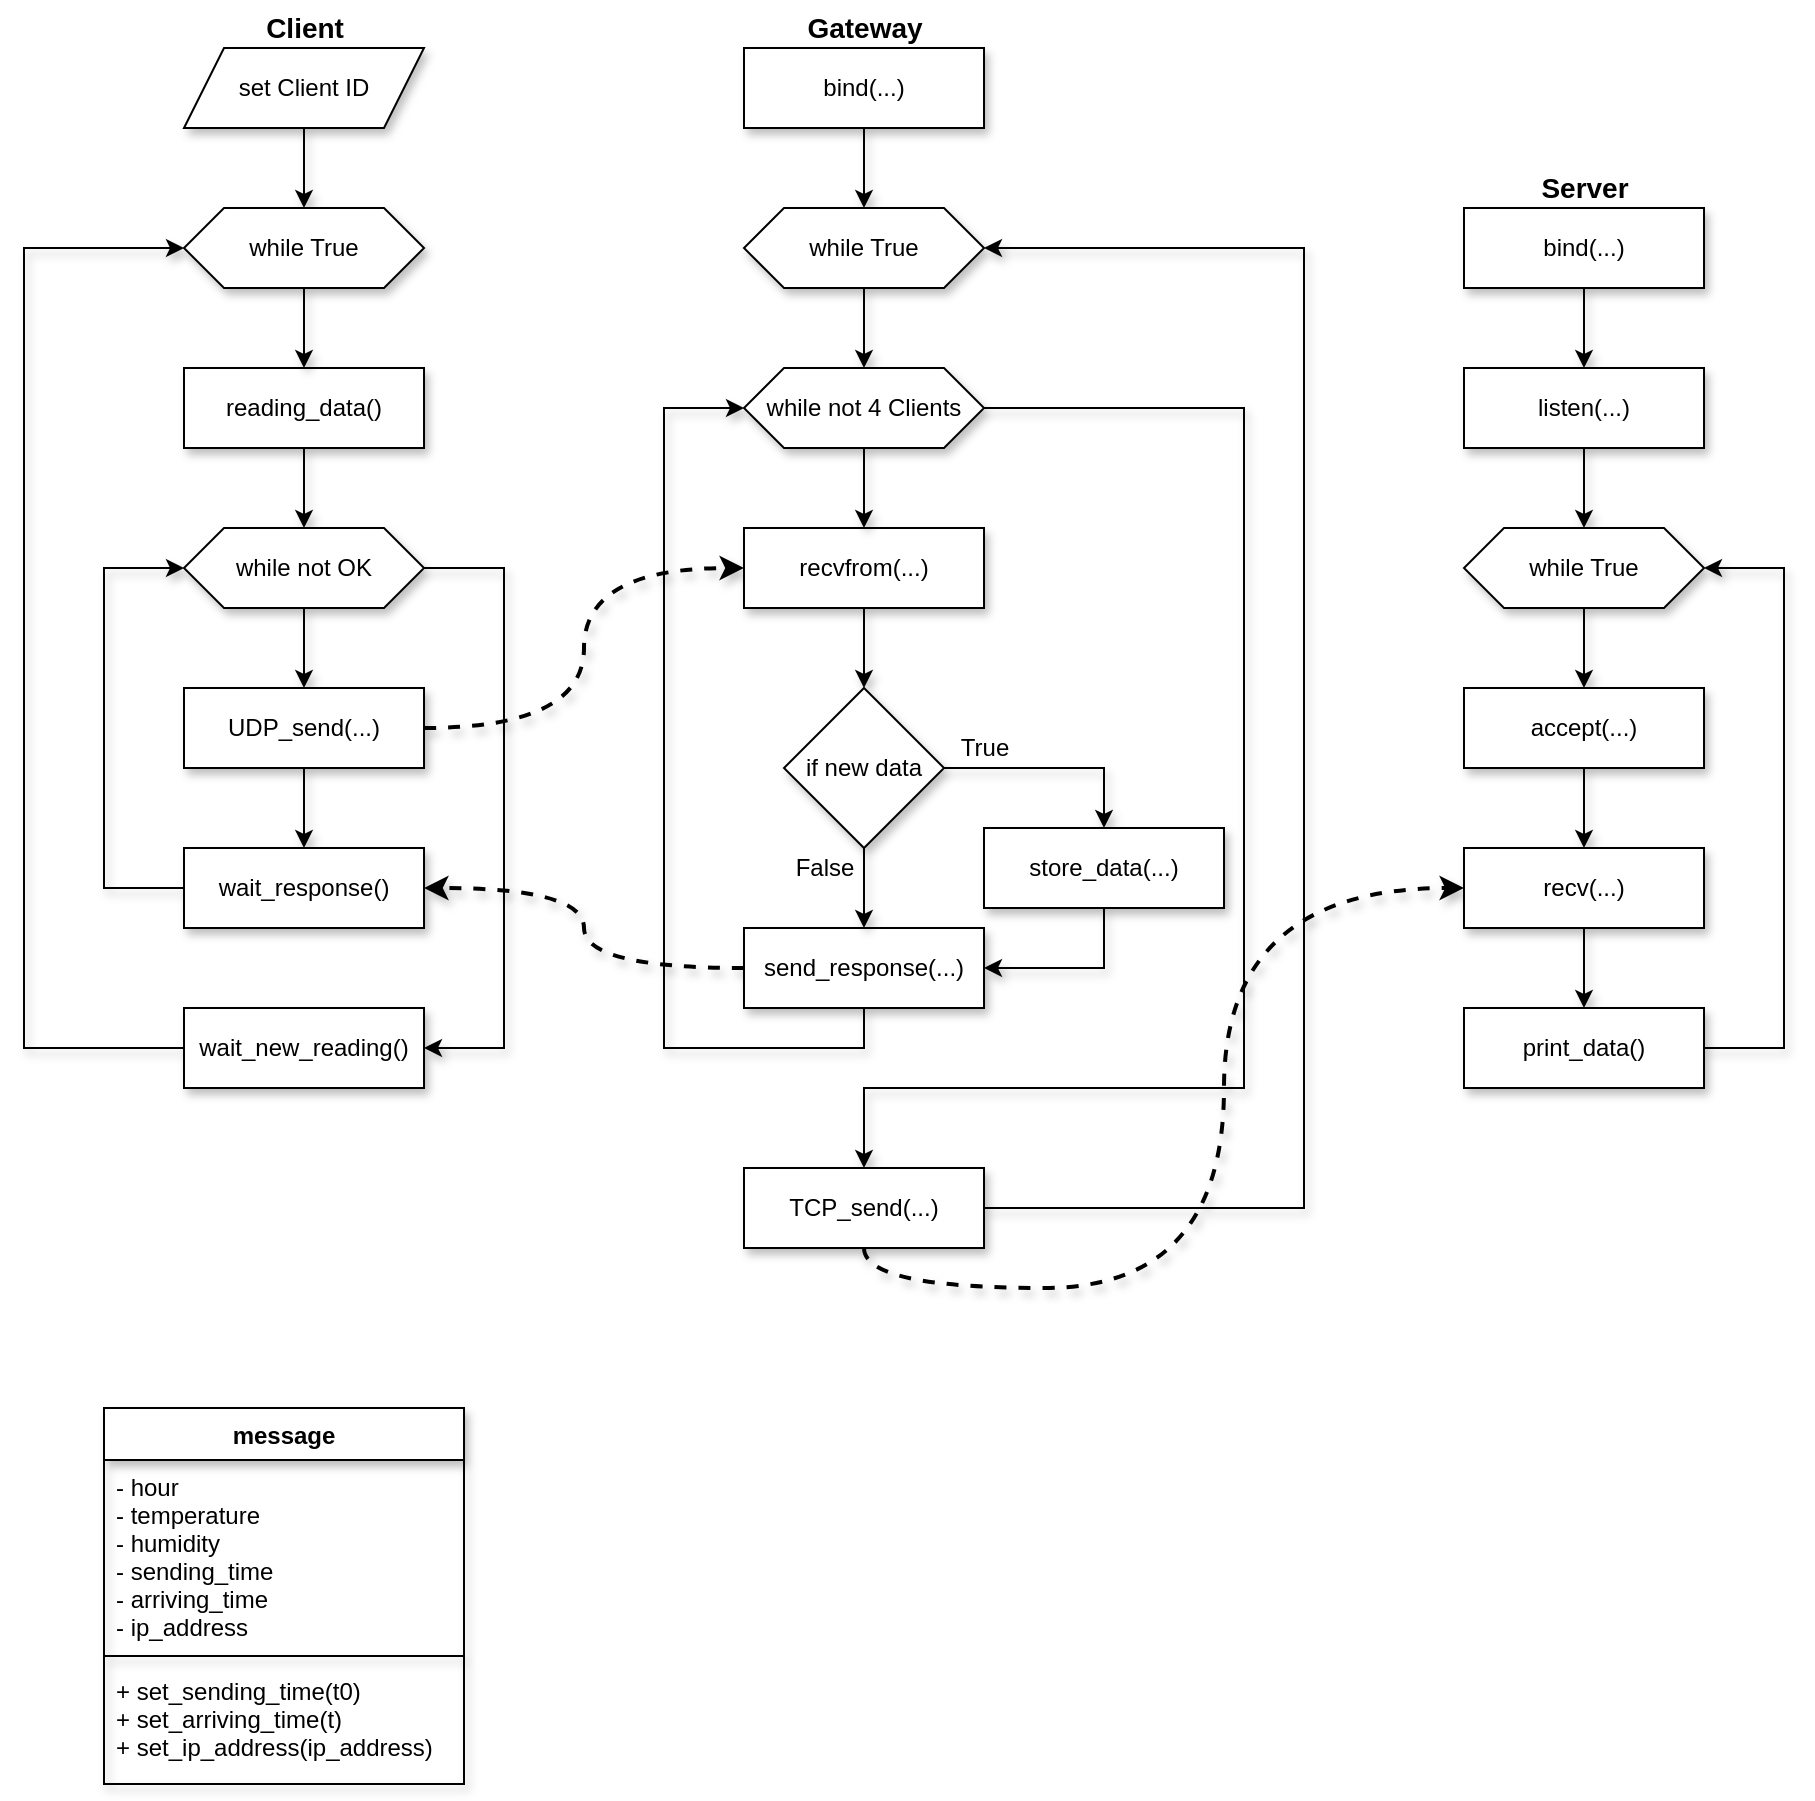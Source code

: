 <mxfile version="14.6.12" type="github">
  <diagram id="C5RBs43oDa-KdzZeNtuy" name="Page-1">
    <mxGraphModel dx="1209" dy="586" grid="1" gridSize="10" guides="1" tooltips="1" connect="1" arrows="1" fold="1" page="1" pageScale="1" pageWidth="827" pageHeight="1169" math="0" shadow="0">
      <root>
        <mxCell id="WIyWlLk6GJQsqaUBKTNV-0" />
        <mxCell id="WIyWlLk6GJQsqaUBKTNV-1" parent="WIyWlLk6GJQsqaUBKTNV-0" />
        <mxCell id="ryvJrCakK2CLiXPUiGEm-2" value="&lt;b&gt;&lt;font style=&quot;font-size: 14px&quot;&gt;Client&lt;/font&gt;&lt;/b&gt;" style="text;html=1;align=center;verticalAlign=middle;resizable=0;points=[];autosize=1;strokeColor=none;shadow=1;" parent="WIyWlLk6GJQsqaUBKTNV-1" vertex="1">
          <mxGeometry x="155" y="20" width="50" height="20" as="geometry" />
        </mxCell>
        <mxCell id="ryvJrCakK2CLiXPUiGEm-8" style="edgeStyle=orthogonalEdgeStyle;rounded=0;orthogonalLoop=1;jettySize=auto;html=1;entryX=0.5;entryY=0;entryDx=0;entryDy=0;shadow=1;" parent="WIyWlLk6GJQsqaUBKTNV-1" source="ryvJrCakK2CLiXPUiGEm-3" target="ryvJrCakK2CLiXPUiGEm-7" edge="1">
          <mxGeometry relative="1" as="geometry" />
        </mxCell>
        <mxCell id="ryvJrCakK2CLiXPUiGEm-3" value="&lt;span&gt;set Client ID&lt;/span&gt;" style="shape=parallelogram;perimeter=parallelogramPerimeter;whiteSpace=wrap;html=1;fixedSize=1;shadow=1;" parent="WIyWlLk6GJQsqaUBKTNV-1" vertex="1">
          <mxGeometry x="120" y="40" width="120" height="40" as="geometry" />
        </mxCell>
        <mxCell id="ryvJrCakK2CLiXPUiGEm-11" style="edgeStyle=orthogonalEdgeStyle;rounded=0;orthogonalLoop=1;jettySize=auto;html=1;shadow=1;" parent="WIyWlLk6GJQsqaUBKTNV-1" source="ryvJrCakK2CLiXPUiGEm-5" target="ryvJrCakK2CLiXPUiGEm-10" edge="1">
          <mxGeometry relative="1" as="geometry" />
        </mxCell>
        <mxCell id="ryvJrCakK2CLiXPUiGEm-5" value="reading_data()" style="rounded=0;whiteSpace=wrap;html=1;shadow=1;" parent="WIyWlLk6GJQsqaUBKTNV-1" vertex="1">
          <mxGeometry x="120" y="200" width="120" height="40" as="geometry" />
        </mxCell>
        <mxCell id="ryvJrCakK2CLiXPUiGEm-9" style="edgeStyle=orthogonalEdgeStyle;rounded=0;orthogonalLoop=1;jettySize=auto;html=1;shadow=1;" parent="WIyWlLk6GJQsqaUBKTNV-1" source="ryvJrCakK2CLiXPUiGEm-7" target="ryvJrCakK2CLiXPUiGEm-5" edge="1">
          <mxGeometry relative="1" as="geometry" />
        </mxCell>
        <mxCell id="ryvJrCakK2CLiXPUiGEm-7" value="while True" style="shape=hexagon;perimeter=hexagonPerimeter2;whiteSpace=wrap;html=1;fixedSize=1;shadow=1;" parent="WIyWlLk6GJQsqaUBKTNV-1" vertex="1">
          <mxGeometry x="120" y="120" width="120" height="40" as="geometry" />
        </mxCell>
        <mxCell id="ryvJrCakK2CLiXPUiGEm-18" style="edgeStyle=orthogonalEdgeStyle;rounded=0;orthogonalLoop=1;jettySize=auto;html=1;entryX=0.5;entryY=0;entryDx=0;entryDy=0;shadow=1;" parent="WIyWlLk6GJQsqaUBKTNV-1" source="ryvJrCakK2CLiXPUiGEm-10" target="ryvJrCakK2CLiXPUiGEm-17" edge="1">
          <mxGeometry relative="1" as="geometry" />
        </mxCell>
        <mxCell id="ryvJrCakK2CLiXPUiGEm-24" style="edgeStyle=orthogonalEdgeStyle;rounded=0;orthogonalLoop=1;jettySize=auto;html=1;entryX=1;entryY=0.5;entryDx=0;entryDy=0;exitX=1;exitY=0.5;exitDx=0;exitDy=0;shadow=1;" parent="WIyWlLk6GJQsqaUBKTNV-1" source="ryvJrCakK2CLiXPUiGEm-10" target="ryvJrCakK2CLiXPUiGEm-12" edge="1">
          <mxGeometry relative="1" as="geometry">
            <Array as="points">
              <mxPoint x="280" y="300" />
              <mxPoint x="280" y="540" />
            </Array>
          </mxGeometry>
        </mxCell>
        <mxCell id="ryvJrCakK2CLiXPUiGEm-10" value="while not OK" style="shape=hexagon;perimeter=hexagonPerimeter2;whiteSpace=wrap;html=1;fixedSize=1;shadow=1;" parent="WIyWlLk6GJQsqaUBKTNV-1" vertex="1">
          <mxGeometry x="120" y="280" width="120" height="40" as="geometry" />
        </mxCell>
        <mxCell id="ryvJrCakK2CLiXPUiGEm-14" style="edgeStyle=orthogonalEdgeStyle;rounded=0;orthogonalLoop=1;jettySize=auto;html=1;entryX=0;entryY=0.5;entryDx=0;entryDy=0;exitX=0;exitY=0.5;exitDx=0;exitDy=0;shadow=1;" parent="WIyWlLk6GJQsqaUBKTNV-1" source="ryvJrCakK2CLiXPUiGEm-12" target="ryvJrCakK2CLiXPUiGEm-7" edge="1">
          <mxGeometry relative="1" as="geometry">
            <Array as="points">
              <mxPoint x="40" y="540" />
              <mxPoint x="40" y="140" />
            </Array>
          </mxGeometry>
        </mxCell>
        <mxCell id="ryvJrCakK2CLiXPUiGEm-12" value="wait_new_reading()" style="rounded=0;whiteSpace=wrap;html=1;shadow=1;" parent="WIyWlLk6GJQsqaUBKTNV-1" vertex="1">
          <mxGeometry x="120" y="520" width="120" height="40" as="geometry" />
        </mxCell>
        <mxCell id="ryvJrCakK2CLiXPUiGEm-20" style="edgeStyle=orthogonalEdgeStyle;rounded=0;orthogonalLoop=1;jettySize=auto;html=1;entryX=0.5;entryY=0;entryDx=0;entryDy=0;shadow=1;" parent="WIyWlLk6GJQsqaUBKTNV-1" source="ryvJrCakK2CLiXPUiGEm-17" target="ryvJrCakK2CLiXPUiGEm-19" edge="1">
          <mxGeometry relative="1" as="geometry" />
        </mxCell>
        <mxCell id="ryvJrCakK2CLiXPUiGEm-42" style="edgeStyle=orthogonalEdgeStyle;orthogonalLoop=1;jettySize=auto;html=1;entryX=0;entryY=0.5;entryDx=0;entryDy=0;curved=1;dashed=1;strokeWidth=2;shadow=1;" parent="WIyWlLk6GJQsqaUBKTNV-1" source="ryvJrCakK2CLiXPUiGEm-17" target="ryvJrCakK2CLiXPUiGEm-29" edge="1">
          <mxGeometry relative="1" as="geometry" />
        </mxCell>
        <mxCell id="ryvJrCakK2CLiXPUiGEm-17" value="UDP_send(...)" style="rounded=0;whiteSpace=wrap;html=1;shadow=1;" parent="WIyWlLk6GJQsqaUBKTNV-1" vertex="1">
          <mxGeometry x="120" y="360" width="120" height="40" as="geometry" />
        </mxCell>
        <mxCell id="ryvJrCakK2CLiXPUiGEm-22" style="edgeStyle=orthogonalEdgeStyle;rounded=0;orthogonalLoop=1;jettySize=auto;html=1;entryX=0;entryY=0.5;entryDx=0;entryDy=0;exitX=0;exitY=0.5;exitDx=0;exitDy=0;shadow=1;" parent="WIyWlLk6GJQsqaUBKTNV-1" source="ryvJrCakK2CLiXPUiGEm-19" target="ryvJrCakK2CLiXPUiGEm-10" edge="1">
          <mxGeometry relative="1" as="geometry">
            <Array as="points">
              <mxPoint x="80" y="460" />
              <mxPoint x="80" y="300" />
            </Array>
          </mxGeometry>
        </mxCell>
        <mxCell id="ryvJrCakK2CLiXPUiGEm-19" value="wait_response()" style="rounded=0;whiteSpace=wrap;html=1;shadow=1;" parent="WIyWlLk6GJQsqaUBKTNV-1" vertex="1">
          <mxGeometry x="120" y="440" width="120" height="40" as="geometry" />
        </mxCell>
        <mxCell id="ryvJrCakK2CLiXPUiGEm-28" style="edgeStyle=orthogonalEdgeStyle;rounded=0;orthogonalLoop=1;jettySize=auto;html=1;entryX=0.5;entryY=0;entryDx=0;entryDy=0;shadow=1;" parent="WIyWlLk6GJQsqaUBKTNV-1" source="ryvJrCakK2CLiXPUiGEm-25" target="ryvJrCakK2CLiXPUiGEm-27" edge="1">
          <mxGeometry relative="1" as="geometry" />
        </mxCell>
        <mxCell id="ryvJrCakK2CLiXPUiGEm-25" value="bind(...)" style="rounded=0;whiteSpace=wrap;html=1;shadow=1;" parent="WIyWlLk6GJQsqaUBKTNV-1" vertex="1">
          <mxGeometry x="400" y="40" width="120" height="40" as="geometry" />
        </mxCell>
        <mxCell id="ryvJrCakK2CLiXPUiGEm-26" value="&lt;b&gt;&lt;font style=&quot;font-size: 14px&quot;&gt;Gateway&lt;/font&gt;&lt;/b&gt;" style="text;html=1;align=center;verticalAlign=middle;resizable=0;points=[];autosize=1;strokeColor=none;shadow=1;" parent="WIyWlLk6GJQsqaUBKTNV-1" vertex="1">
          <mxGeometry x="425" y="20" width="70" height="20" as="geometry" />
        </mxCell>
        <mxCell id="ryvJrCakK2CLiXPUiGEm-46" style="edgeStyle=orthogonalEdgeStyle;curved=1;orthogonalLoop=1;jettySize=auto;html=1;entryX=0.5;entryY=0;entryDx=0;entryDy=0;strokeWidth=1;shadow=1;" parent="WIyWlLk6GJQsqaUBKTNV-1" source="ryvJrCakK2CLiXPUiGEm-27" target="ryvJrCakK2CLiXPUiGEm-44" edge="1">
          <mxGeometry relative="1" as="geometry" />
        </mxCell>
        <mxCell id="ryvJrCakK2CLiXPUiGEm-27" value="while True" style="shape=hexagon;perimeter=hexagonPerimeter2;whiteSpace=wrap;html=1;fixedSize=1;shadow=1;" parent="WIyWlLk6GJQsqaUBKTNV-1" vertex="1">
          <mxGeometry x="400" y="120" width="120" height="40" as="geometry" />
        </mxCell>
        <mxCell id="ryvJrCakK2CLiXPUiGEm-39" style="edgeStyle=orthogonalEdgeStyle;rounded=0;orthogonalLoop=1;jettySize=auto;html=1;entryX=0.5;entryY=0;entryDx=0;entryDy=0;shadow=1;" parent="WIyWlLk6GJQsqaUBKTNV-1" source="ryvJrCakK2CLiXPUiGEm-29" target="ryvJrCakK2CLiXPUiGEm-32" edge="1">
          <mxGeometry relative="1" as="geometry" />
        </mxCell>
        <mxCell id="ryvJrCakK2CLiXPUiGEm-29" value="recvfrom(...)" style="rounded=0;whiteSpace=wrap;html=1;shadow=1;" parent="WIyWlLk6GJQsqaUBKTNV-1" vertex="1">
          <mxGeometry x="400" y="280" width="120" height="40" as="geometry" />
        </mxCell>
        <mxCell id="ryvJrCakK2CLiXPUiGEm-43" style="edgeStyle=orthogonalEdgeStyle;curved=1;orthogonalLoop=1;jettySize=auto;html=1;entryX=1;entryY=0.5;entryDx=0;entryDy=0;dashed=1;strokeWidth=2;shadow=1;" parent="WIyWlLk6GJQsqaUBKTNV-1" source="ryvJrCakK2CLiXPUiGEm-31" target="ryvJrCakK2CLiXPUiGEm-19" edge="1">
          <mxGeometry relative="1" as="geometry" />
        </mxCell>
        <mxCell id="ryvJrCakK2CLiXPUiGEm-48" style="edgeStyle=orthogonalEdgeStyle;rounded=0;orthogonalLoop=1;jettySize=auto;html=1;entryX=0;entryY=0.5;entryDx=0;entryDy=0;strokeWidth=1;exitX=0.5;exitY=1;exitDx=0;exitDy=0;shadow=1;" parent="WIyWlLk6GJQsqaUBKTNV-1" source="ryvJrCakK2CLiXPUiGEm-31" target="ryvJrCakK2CLiXPUiGEm-44" edge="1">
          <mxGeometry relative="1" as="geometry">
            <Array as="points">
              <mxPoint x="460" y="540" />
              <mxPoint x="360" y="540" />
              <mxPoint x="360" y="220" />
            </Array>
          </mxGeometry>
        </mxCell>
        <mxCell id="ryvJrCakK2CLiXPUiGEm-31" value="send_response(...)" style="rounded=0;whiteSpace=wrap;html=1;shadow=1;" parent="WIyWlLk6GJQsqaUBKTNV-1" vertex="1">
          <mxGeometry x="400" y="480" width="120" height="40" as="geometry" />
        </mxCell>
        <mxCell id="ryvJrCakK2CLiXPUiGEm-34" style="edgeStyle=orthogonalEdgeStyle;rounded=0;orthogonalLoop=1;jettySize=auto;html=1;shadow=1;" parent="WIyWlLk6GJQsqaUBKTNV-1" source="ryvJrCakK2CLiXPUiGEm-32" target="ryvJrCakK2CLiXPUiGEm-31" edge="1">
          <mxGeometry relative="1" as="geometry" />
        </mxCell>
        <mxCell id="ryvJrCakK2CLiXPUiGEm-37" style="edgeStyle=orthogonalEdgeStyle;rounded=0;orthogonalLoop=1;jettySize=auto;html=1;entryX=0.5;entryY=0;entryDx=0;entryDy=0;shadow=1;" parent="WIyWlLk6GJQsqaUBKTNV-1" source="ryvJrCakK2CLiXPUiGEm-32" target="ryvJrCakK2CLiXPUiGEm-36" edge="1">
          <mxGeometry relative="1" as="geometry" />
        </mxCell>
        <mxCell id="ryvJrCakK2CLiXPUiGEm-32" value="if new data" style="rhombus;whiteSpace=wrap;html=1;shadow=1;" parent="WIyWlLk6GJQsqaUBKTNV-1" vertex="1">
          <mxGeometry x="420" y="360" width="80" height="80" as="geometry" />
        </mxCell>
        <mxCell id="ryvJrCakK2CLiXPUiGEm-38" style="edgeStyle=orthogonalEdgeStyle;rounded=0;orthogonalLoop=1;jettySize=auto;html=1;entryX=1;entryY=0.5;entryDx=0;entryDy=0;exitX=0.5;exitY=1;exitDx=0;exitDy=0;shadow=1;" parent="WIyWlLk6GJQsqaUBKTNV-1" source="ryvJrCakK2CLiXPUiGEm-36" target="ryvJrCakK2CLiXPUiGEm-31" edge="1">
          <mxGeometry relative="1" as="geometry" />
        </mxCell>
        <mxCell id="ryvJrCakK2CLiXPUiGEm-36" value="store_data(...)" style="rounded=0;whiteSpace=wrap;html=1;shadow=1;" parent="WIyWlLk6GJQsqaUBKTNV-1" vertex="1">
          <mxGeometry x="520" y="430" width="120" height="40" as="geometry" />
        </mxCell>
        <mxCell id="ryvJrCakK2CLiXPUiGEm-40" value="True" style="text;html=1;align=center;verticalAlign=middle;resizable=0;points=[];autosize=1;strokeColor=none;shadow=1;" parent="WIyWlLk6GJQsqaUBKTNV-1" vertex="1">
          <mxGeometry x="500" y="380" width="40" height="20" as="geometry" />
        </mxCell>
        <mxCell id="ryvJrCakK2CLiXPUiGEm-41" value="False" style="text;html=1;align=center;verticalAlign=middle;resizable=0;points=[];autosize=1;strokeColor=none;shadow=1;" parent="WIyWlLk6GJQsqaUBKTNV-1" vertex="1">
          <mxGeometry x="420" y="440" width="40" height="20" as="geometry" />
        </mxCell>
        <mxCell id="ryvJrCakK2CLiXPUiGEm-45" style="edgeStyle=orthogonalEdgeStyle;curved=1;orthogonalLoop=1;jettySize=auto;html=1;entryX=0.5;entryY=0;entryDx=0;entryDy=0;strokeWidth=1;shadow=1;" parent="WIyWlLk6GJQsqaUBKTNV-1" source="ryvJrCakK2CLiXPUiGEm-44" target="ryvJrCakK2CLiXPUiGEm-29" edge="1">
          <mxGeometry relative="1" as="geometry" />
        </mxCell>
        <mxCell id="ryvJrCakK2CLiXPUiGEm-50" style="edgeStyle=orthogonalEdgeStyle;rounded=0;orthogonalLoop=1;jettySize=auto;html=1;entryX=0.5;entryY=0;entryDx=0;entryDy=0;strokeWidth=1;exitX=1;exitY=0.5;exitDx=0;exitDy=0;shadow=1;" parent="WIyWlLk6GJQsqaUBKTNV-1" source="ryvJrCakK2CLiXPUiGEm-44" target="ryvJrCakK2CLiXPUiGEm-49" edge="1">
          <mxGeometry relative="1" as="geometry">
            <Array as="points">
              <mxPoint x="650" y="220" />
              <mxPoint x="650" y="560" />
              <mxPoint x="460" y="560" />
            </Array>
          </mxGeometry>
        </mxCell>
        <mxCell id="ryvJrCakK2CLiXPUiGEm-44" value="while not 4 Clients" style="shape=hexagon;perimeter=hexagonPerimeter2;whiteSpace=wrap;html=1;fixedSize=1;shadow=1;" parent="WIyWlLk6GJQsqaUBKTNV-1" vertex="1">
          <mxGeometry x="400" y="200" width="120" height="40" as="geometry" />
        </mxCell>
        <mxCell id="ryvJrCakK2CLiXPUiGEm-51" style="edgeStyle=orthogonalEdgeStyle;rounded=0;orthogonalLoop=1;jettySize=auto;html=1;entryX=1;entryY=0.5;entryDx=0;entryDy=0;strokeWidth=1;shadow=1;" parent="WIyWlLk6GJQsqaUBKTNV-1" source="ryvJrCakK2CLiXPUiGEm-49" target="ryvJrCakK2CLiXPUiGEm-27" edge="1">
          <mxGeometry relative="1" as="geometry">
            <Array as="points">
              <mxPoint x="680" y="620" />
              <mxPoint x="680" y="140" />
            </Array>
          </mxGeometry>
        </mxCell>
        <mxCell id="ryvJrCakK2CLiXPUiGEm-49" value="TCP_send(...)" style="rounded=0;whiteSpace=wrap;html=1;shadow=1;" parent="WIyWlLk6GJQsqaUBKTNV-1" vertex="1">
          <mxGeometry x="400" y="600" width="120" height="40" as="geometry" />
        </mxCell>
        <mxCell id="ryvJrCakK2CLiXPUiGEm-56" style="edgeStyle=orthogonalEdgeStyle;rounded=0;orthogonalLoop=1;jettySize=auto;html=1;entryX=0.5;entryY=0;entryDx=0;entryDy=0;strokeWidth=1;shadow=1;" parent="WIyWlLk6GJQsqaUBKTNV-1" source="ryvJrCakK2CLiXPUiGEm-53" target="ryvJrCakK2CLiXPUiGEm-55" edge="1">
          <mxGeometry relative="1" as="geometry" />
        </mxCell>
        <mxCell id="ryvJrCakK2CLiXPUiGEm-53" value="bind(...)" style="rounded=0;whiteSpace=wrap;html=1;shadow=1;" parent="WIyWlLk6GJQsqaUBKTNV-1" vertex="1">
          <mxGeometry x="760" y="120" width="120" height="40" as="geometry" />
        </mxCell>
        <mxCell id="ryvJrCakK2CLiXPUiGEm-64" style="edgeStyle=orthogonalEdgeStyle;rounded=0;orthogonalLoop=1;jettySize=auto;html=1;entryX=0.5;entryY=0;entryDx=0;entryDy=0;strokeWidth=1;shadow=1;" parent="WIyWlLk6GJQsqaUBKTNV-1" source="ryvJrCakK2CLiXPUiGEm-55" target="ryvJrCakK2CLiXPUiGEm-63" edge="1">
          <mxGeometry relative="1" as="geometry" />
        </mxCell>
        <mxCell id="ryvJrCakK2CLiXPUiGEm-55" value="listen(...)" style="rounded=0;whiteSpace=wrap;html=1;shadow=1;" parent="WIyWlLk6GJQsqaUBKTNV-1" vertex="1">
          <mxGeometry x="760" y="200" width="120" height="40" as="geometry" />
        </mxCell>
        <mxCell id="ryvJrCakK2CLiXPUiGEm-69" style="edgeStyle=orthogonalEdgeStyle;orthogonalLoop=1;jettySize=auto;html=1;entryX=0;entryY=0.5;entryDx=0;entryDy=0;strokeWidth=2;curved=1;exitX=0.5;exitY=1;exitDx=0;exitDy=0;dashed=1;shadow=1;" parent="WIyWlLk6GJQsqaUBKTNV-1" source="ryvJrCakK2CLiXPUiGEm-49" target="ryvJrCakK2CLiXPUiGEm-67" edge="1">
          <mxGeometry relative="1" as="geometry">
            <mxPoint x="940" y="200" as="sourcePoint" />
          </mxGeometry>
        </mxCell>
        <mxCell id="ryvJrCakK2CLiXPUiGEm-62" value="&lt;b&gt;&lt;font style=&quot;font-size: 14px&quot;&gt;Server&lt;/font&gt;&lt;/b&gt;" style="text;html=1;align=center;verticalAlign=middle;resizable=0;points=[];autosize=1;strokeColor=none;shadow=1;" parent="WIyWlLk6GJQsqaUBKTNV-1" vertex="1">
          <mxGeometry x="790" y="100" width="60" height="20" as="geometry" />
        </mxCell>
        <mxCell id="ryvJrCakK2CLiXPUiGEm-66" style="edgeStyle=orthogonalEdgeStyle;rounded=0;orthogonalLoop=1;jettySize=auto;html=1;entryX=0.5;entryY=0;entryDx=0;entryDy=0;strokeWidth=1;shadow=1;" parent="WIyWlLk6GJQsqaUBKTNV-1" source="ryvJrCakK2CLiXPUiGEm-63" target="ryvJrCakK2CLiXPUiGEm-65" edge="1">
          <mxGeometry relative="1" as="geometry" />
        </mxCell>
        <mxCell id="ryvJrCakK2CLiXPUiGEm-63" value="while True" style="shape=hexagon;perimeter=hexagonPerimeter2;whiteSpace=wrap;html=1;fixedSize=1;shadow=1;" parent="WIyWlLk6GJQsqaUBKTNV-1" vertex="1">
          <mxGeometry x="760" y="280" width="120" height="40" as="geometry" />
        </mxCell>
        <mxCell id="ryvJrCakK2CLiXPUiGEm-68" style="edgeStyle=orthogonalEdgeStyle;rounded=0;orthogonalLoop=1;jettySize=auto;html=1;entryX=0.5;entryY=0;entryDx=0;entryDy=0;strokeWidth=1;shadow=1;" parent="WIyWlLk6GJQsqaUBKTNV-1" source="ryvJrCakK2CLiXPUiGEm-65" target="ryvJrCakK2CLiXPUiGEm-67" edge="1">
          <mxGeometry relative="1" as="geometry" />
        </mxCell>
        <mxCell id="ryvJrCakK2CLiXPUiGEm-65" value="accept(...)" style="rounded=0;whiteSpace=wrap;html=1;shadow=1;" parent="WIyWlLk6GJQsqaUBKTNV-1" vertex="1">
          <mxGeometry x="760" y="360" width="120" height="40" as="geometry" />
        </mxCell>
        <mxCell id="ryvJrCakK2CLiXPUiGEm-71" style="edgeStyle=orthogonalEdgeStyle;orthogonalLoop=1;jettySize=auto;html=1;entryX=0.5;entryY=0;entryDx=0;entryDy=0;strokeWidth=1;rounded=0;shadow=1;" parent="WIyWlLk6GJQsqaUBKTNV-1" source="ryvJrCakK2CLiXPUiGEm-67" target="ryvJrCakK2CLiXPUiGEm-70" edge="1">
          <mxGeometry relative="1" as="geometry" />
        </mxCell>
        <mxCell id="ryvJrCakK2CLiXPUiGEm-67" value="recv(...)" style="rounded=0;whiteSpace=wrap;html=1;shadow=1;" parent="WIyWlLk6GJQsqaUBKTNV-1" vertex="1">
          <mxGeometry x="760" y="440" width="120" height="40" as="geometry" />
        </mxCell>
        <mxCell id="ryvJrCakK2CLiXPUiGEm-72" style="edgeStyle=orthogonalEdgeStyle;rounded=0;orthogonalLoop=1;jettySize=auto;html=1;entryX=1;entryY=0.5;entryDx=0;entryDy=0;strokeWidth=1;exitX=1;exitY=0.5;exitDx=0;exitDy=0;shadow=1;" parent="WIyWlLk6GJQsqaUBKTNV-1" source="ryvJrCakK2CLiXPUiGEm-70" target="ryvJrCakK2CLiXPUiGEm-63" edge="1">
          <mxGeometry relative="1" as="geometry">
            <Array as="points">
              <mxPoint x="920" y="540" />
              <mxPoint x="920" y="300" />
            </Array>
          </mxGeometry>
        </mxCell>
        <mxCell id="ryvJrCakK2CLiXPUiGEm-70" value="print_data()" style="rounded=0;whiteSpace=wrap;html=1;shadow=1;" parent="WIyWlLk6GJQsqaUBKTNV-1" vertex="1">
          <mxGeometry x="760" y="520" width="120" height="40" as="geometry" />
        </mxCell>
        <mxCell id="gUDe_WH2zu7ye_5Hd3R1-4" value="message" style="swimlane;fontStyle=1;align=center;verticalAlign=top;childLayout=stackLayout;horizontal=1;startSize=26;horizontalStack=0;resizeParent=1;resizeParentMax=0;resizeLast=0;collapsible=1;marginBottom=0;shadow=1;" vertex="1" parent="WIyWlLk6GJQsqaUBKTNV-1">
          <mxGeometry x="80" y="720" width="180" height="188" as="geometry" />
        </mxCell>
        <mxCell id="gUDe_WH2zu7ye_5Hd3R1-5" value="- hour&#xa;- temperature&#xa;- humidity&#xa;- sending_time&#xa;- arriving_time&#xa;- ip_address" style="text;strokeColor=none;fillColor=none;align=left;verticalAlign=top;spacingLeft=4;spacingRight=4;overflow=hidden;rotatable=0;points=[[0,0.5],[1,0.5]];portConstraint=eastwest;shadow=1;" vertex="1" parent="gUDe_WH2zu7ye_5Hd3R1-4">
          <mxGeometry y="26" width="180" height="94" as="geometry" />
        </mxCell>
        <mxCell id="gUDe_WH2zu7ye_5Hd3R1-6" value="" style="line;strokeWidth=1;fillColor=none;align=left;verticalAlign=middle;spacingTop=-1;spacingLeft=3;spacingRight=3;rotatable=0;labelPosition=right;points=[];portConstraint=eastwest;shadow=1;" vertex="1" parent="gUDe_WH2zu7ye_5Hd3R1-4">
          <mxGeometry y="120" width="180" height="8" as="geometry" />
        </mxCell>
        <mxCell id="gUDe_WH2zu7ye_5Hd3R1-7" value="+ set_sending_time(t0)&#xa;+ set_arriving_time(t)&#xa;+ set_ip_address(ip_address)" style="text;strokeColor=none;fillColor=none;align=left;verticalAlign=top;spacingLeft=4;spacingRight=4;overflow=hidden;rotatable=0;points=[[0,0.5],[1,0.5]];portConstraint=eastwest;shadow=1;" vertex="1" parent="gUDe_WH2zu7ye_5Hd3R1-4">
          <mxGeometry y="128" width="180" height="60" as="geometry" />
        </mxCell>
      </root>
    </mxGraphModel>
  </diagram>
</mxfile>
